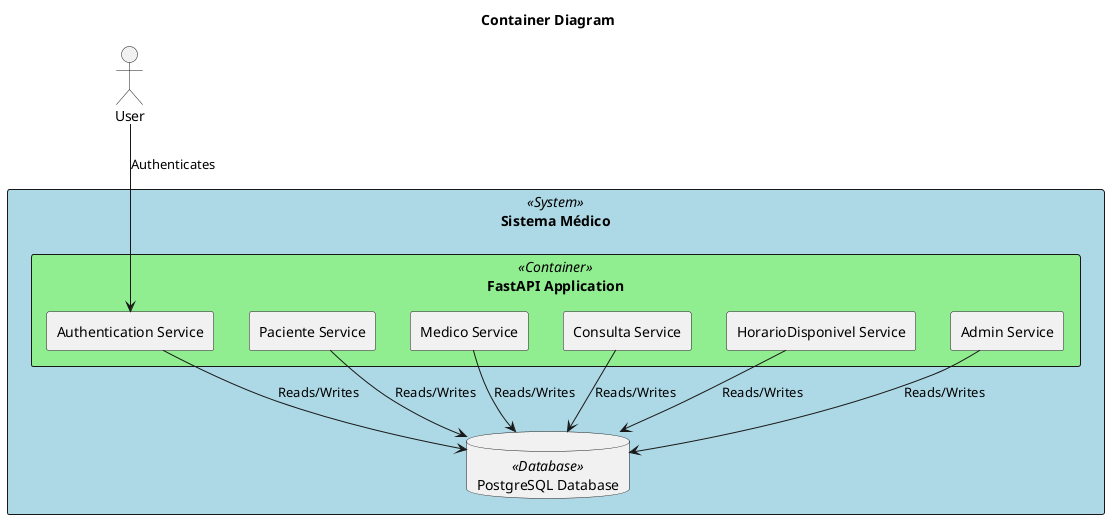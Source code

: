 @startuml
!define RECTANGLE class

skinparam rectangle {
    BackgroundColor<<System>> LightBlue
    BackgroundColor<<Container>> LightGreen
    BackgroundColor<<Database>> Yellow
}

title Container Diagram

actor "User" as user

rectangle "Sistema Médico" <<System>> {
    rectangle "FastAPI Application" <<Container>> {
        rectangle "Authentication Service" as auth_service
        rectangle "Paciente Service" as paciente_service
        rectangle "Medico Service" as medico_service
        rectangle "Consulta Service" as consulta_service
        rectangle "HorarioDisponivel Service" as horario_service
        rectangle "Admin Service" as admin_service
    }
    database "PostgreSQL Database" <<Database>> as database
}

user --> auth_service : Authenticates
auth_service --> database : Reads/Writes
paciente_service --> database : Reads/Writes
medico_service --> database : Reads/Writes
consulta_service --> database : Reads/Writes
horario_service --> database : Reads/Writes
admin_service --> database : Reads/Writes

@enduml